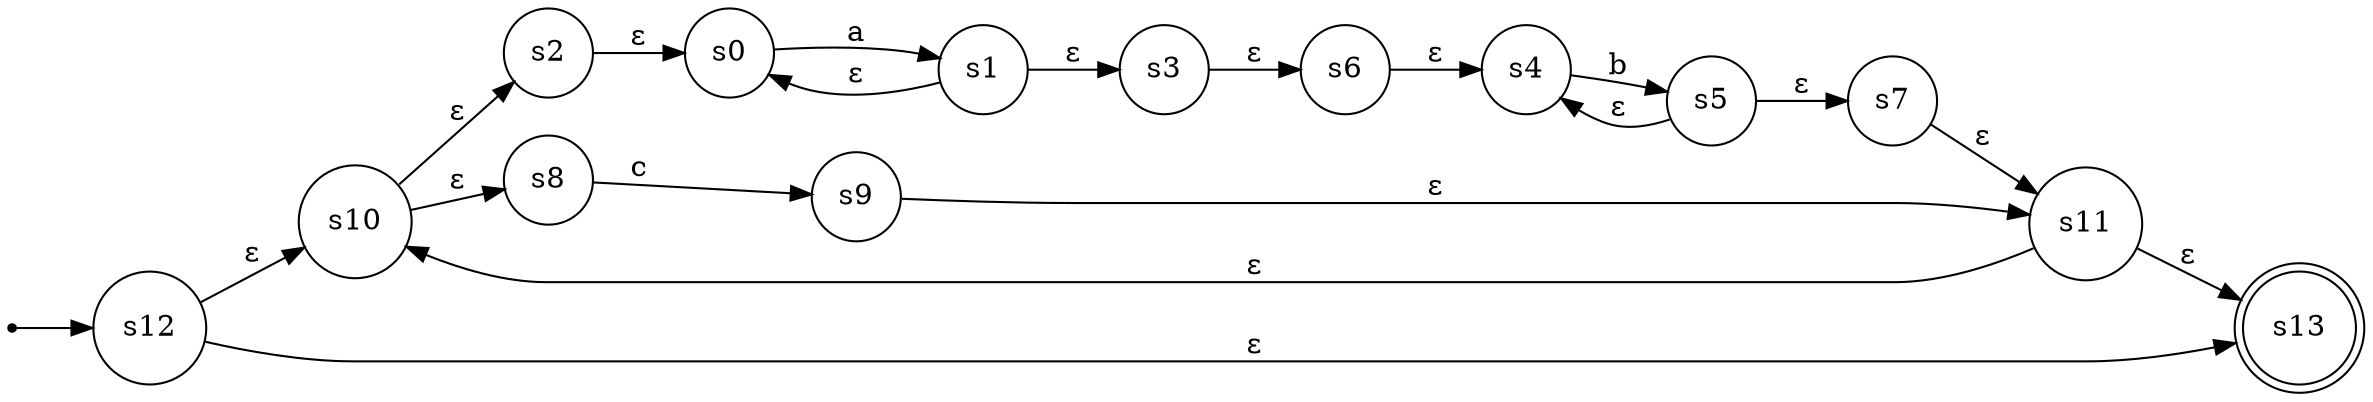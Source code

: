 digraph Automaton {
rankdir=LR;
__start__ [shape=point];
s0 [shape=circle];
s1 [shape=circle];
s10 [shape=circle];
s11 [shape=circle];
s12 [shape=circle];
s13 [shape=doublecircle];
s2 [shape=circle];
s3 [shape=circle];
s4 [shape=circle];
s5 [shape=circle];
s6 [shape=circle];
s7 [shape=circle];
s8 [shape=circle];
s9 [shape=circle];
__start__ -> s12;
s0 -> s1 [label="a"]; 
s1 -> s0 [label="ε"]; 
s1 -> s3 [label="ε"]; 
s10 -> s2 [label="ε"]; 
s10 -> s8 [label="ε"]; 
s11 -> s10 [label="ε"]; 
s11 -> s13 [label="ε"]; 
s12 -> s10 [label="ε"]; 
s12 -> s13 [label="ε"]; 
s2 -> s0 [label="ε"]; 
s3 -> s6 [label="ε"]; 
s4 -> s5 [label="b"]; 
s5 -> s4 [label="ε"]; 
s5 -> s7 [label="ε"]; 
s6 -> s4 [label="ε"]; 
s7 -> s11 [label="ε"]; 
s8 -> s9 [label="c"]; 
s9 -> s11 [label="ε"]; 
}